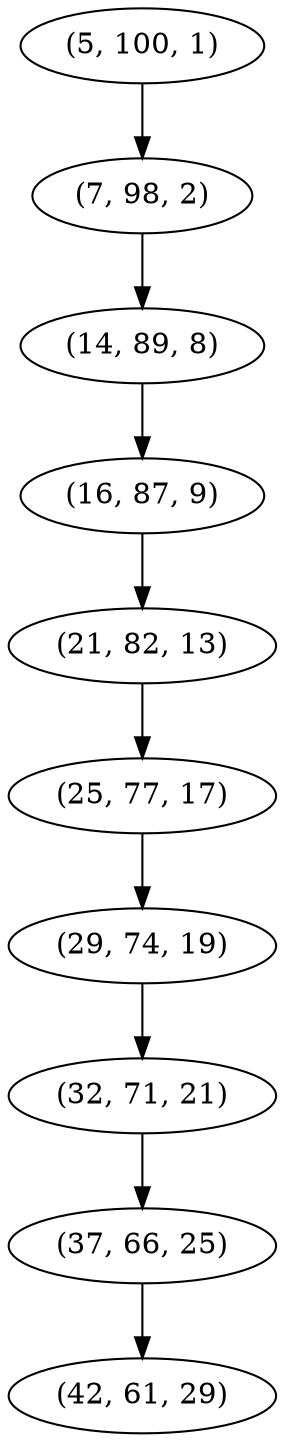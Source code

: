 digraph tree {
    "(5, 100, 1)";
    "(7, 98, 2)";
    "(14, 89, 8)";
    "(16, 87, 9)";
    "(21, 82, 13)";
    "(25, 77, 17)";
    "(29, 74, 19)";
    "(32, 71, 21)";
    "(37, 66, 25)";
    "(42, 61, 29)";
    "(5, 100, 1)" -> "(7, 98, 2)";
    "(7, 98, 2)" -> "(14, 89, 8)";
    "(14, 89, 8)" -> "(16, 87, 9)";
    "(16, 87, 9)" -> "(21, 82, 13)";
    "(21, 82, 13)" -> "(25, 77, 17)";
    "(25, 77, 17)" -> "(29, 74, 19)";
    "(29, 74, 19)" -> "(32, 71, 21)";
    "(32, 71, 21)" -> "(37, 66, 25)";
    "(37, 66, 25)" -> "(42, 61, 29)";
}
